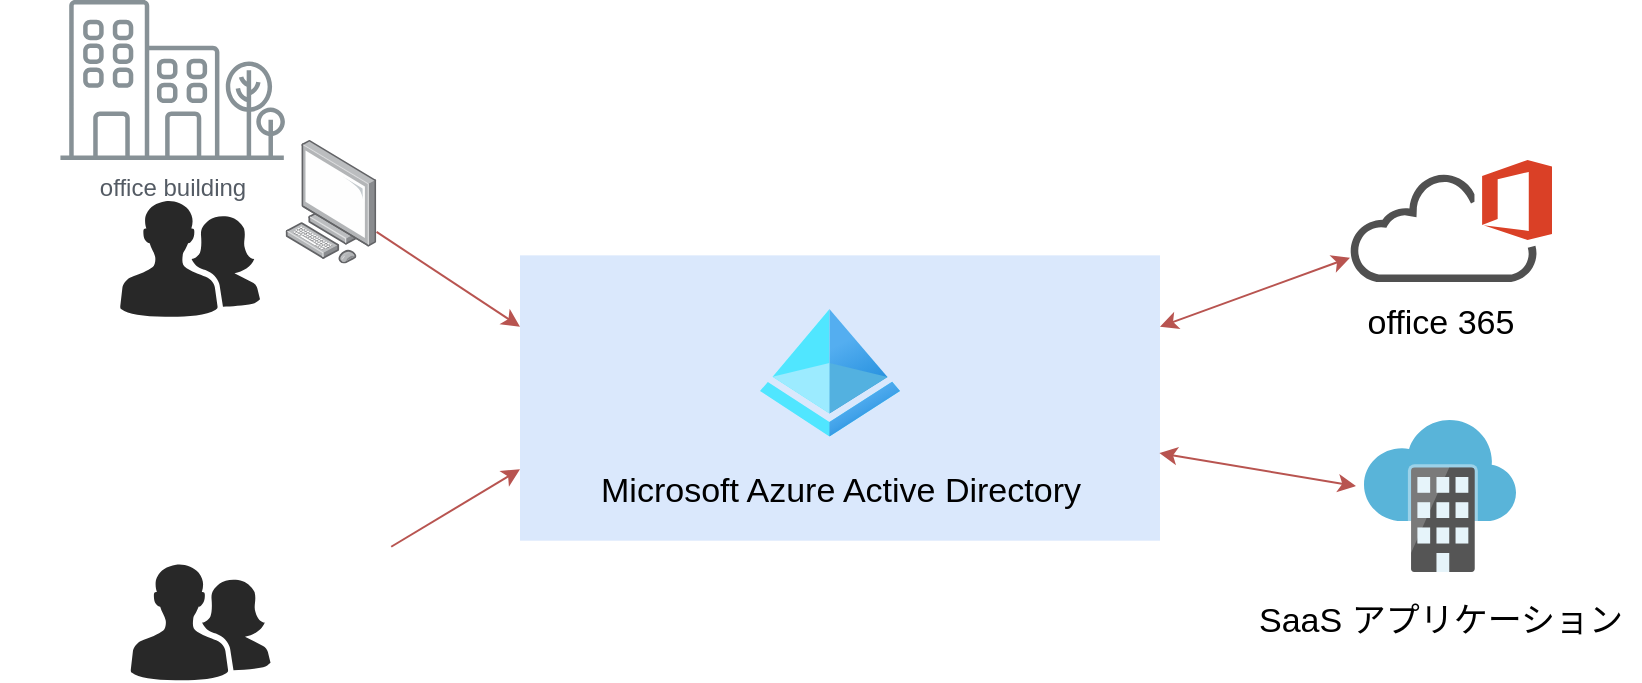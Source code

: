 <mxfile version="14.4.8" type="github">
  <diagram id="aR4Vq9STjDCLGSlXnX3B" name="ページ1">
    <mxGraphModel dx="1038" dy="548" grid="1" gridSize="10" guides="1" tooltips="1" connect="1" arrows="1" fold="1" page="1" pageScale="1" pageWidth="827" pageHeight="1169" math="0" shadow="0">
      <root>
        <mxCell id="0" />
        <mxCell id="1" parent="0" />
        <mxCell id="-ZbVZFy-etHo_OFU6xMi-13" value="" style="rounded=0;whiteSpace=wrap;html=1;fontSize=17;fillColor=#dae8fc;strokeColor=none;" vertex="1" parent="1">
          <mxGeometry x="260" y="237.68" width="320" height="142.66" as="geometry" />
        </mxCell>
        <mxCell id="-ZbVZFy-etHo_OFU6xMi-1" value="" style="aspect=fixed;html=1;points=[];align=center;image;fontSize=12;image=img/lib/azure2/identity/Azure_Active_Directory.svg;" vertex="1" parent="1">
          <mxGeometry x="380" y="264.34" width="70" height="64" as="geometry" />
        </mxCell>
        <mxCell id="-ZbVZFy-etHo_OFU6xMi-2" value="Microsoft Azure Active Directory" style="text;html=1;resizable=0;autosize=1;align=center;verticalAlign=middle;points=[];fillColor=none;strokeColor=none;rounded=0;fontSize=17;" vertex="1" parent="1">
          <mxGeometry x="290" y="341.34" width="260" height="30" as="geometry" />
        </mxCell>
        <mxCell id="-ZbVZFy-etHo_OFU6xMi-3" value="" style="pointerEvents=1;shadow=0;dashed=0;html=1;strokeColor=none;fillColor=#505050;labelPosition=center;verticalLabelPosition=bottom;outlineConnect=0;verticalAlign=top;align=center;shape=mxgraph.office.clouds.office_365;fontSize=17;" vertex="1" parent="1">
          <mxGeometry x="675" y="190" width="101" height="61" as="geometry" />
        </mxCell>
        <mxCell id="-ZbVZFy-etHo_OFU6xMi-4" value="office 365" style="text;html=1;resizable=0;autosize=1;align=center;verticalAlign=middle;points=[];fillColor=none;strokeColor=none;rounded=0;fontSize=17;" vertex="1" parent="1">
          <mxGeometry x="675" y="257" width="90" height="30" as="geometry" />
        </mxCell>
        <mxCell id="-ZbVZFy-etHo_OFU6xMi-5" value="" style="aspect=fixed;html=1;points=[];align=center;image;fontSize=12;image=img/lib/mscae/Software_as_a_Service.svg;" vertex="1" parent="1">
          <mxGeometry x="682" y="320" width="76" height="76" as="geometry" />
        </mxCell>
        <mxCell id="-ZbVZFy-etHo_OFU6xMi-6" value="SaaS アプリケーション" style="text;html=1;resizable=0;autosize=1;align=center;verticalAlign=middle;points=[];fillColor=none;strokeColor=none;rounded=0;fontSize=17;" vertex="1" parent="1">
          <mxGeometry x="620" y="406" width="200" height="30" as="geometry" />
        </mxCell>
        <mxCell id="-ZbVZFy-etHo_OFU6xMi-7" value="office building" style="outlineConnect=0;gradientColor=none;fontColor=#545B64;strokeColor=none;fillColor=#879196;dashed=0;verticalLabelPosition=bottom;verticalAlign=top;align=center;html=1;fontSize=12;fontStyle=0;aspect=fixed;shape=mxgraph.aws4.illustration_office_building;pointerEvents=1" vertex="1" parent="1">
          <mxGeometry x="30" y="110" width="112.68" height="80" as="geometry" />
        </mxCell>
        <mxCell id="-ZbVZFy-etHo_OFU6xMi-8" value="" style="shape=image;html=1;verticalAlign=top;verticalLabelPosition=bottom;labelBackgroundColor=#ffffff;imageAspect=0;aspect=fixed;image=https://cdn2.iconfinder.com/data/icons/it-technology/70/phoneidk-128.png;fontSize=17;" vertex="1" parent="1">
          <mxGeometry x="135.26" y="371.34" width="60.34" height="60.34" as="geometry" />
        </mxCell>
        <mxCell id="-ZbVZFy-etHo_OFU6xMi-14" value="" style="orthogonalLoop=1;jettySize=auto;html=1;fontSize=17;rounded=0;fillColor=#f8cecc;strokeColor=#b85450;entryX=0;entryY=0.25;entryDx=0;entryDy=0;" edge="1" parent="1" source="-ZbVZFy-etHo_OFU6xMi-9" target="-ZbVZFy-etHo_OFU6xMi-13">
          <mxGeometry relative="1" as="geometry">
            <mxPoint x="200" y="230" as="sourcePoint" />
          </mxGeometry>
        </mxCell>
        <mxCell id="-ZbVZFy-etHo_OFU6xMi-9" value="" style="points=[];aspect=fixed;html=1;align=center;shadow=0;dashed=0;image;image=img/lib/allied_telesis/computer_and_terminals/Personal_Computer.svg;fontSize=17;" vertex="1" parent="1">
          <mxGeometry x="142.68" y="180" width="45.6" height="61.8" as="geometry" />
        </mxCell>
        <mxCell id="-ZbVZFy-etHo_OFU6xMi-10" value="" style="verticalLabelPosition=bottom;html=1;fillColor=#282828;strokeColor=none;verticalAlign=top;pointerEvents=1;align=center;shape=mxgraph.cisco_safe.people_places_things_icons.icon2;fontSize=17;" vertex="1" parent="1">
          <mxGeometry x="60.0" y="210" width="70" height="58.5" as="geometry" />
        </mxCell>
        <mxCell id="-ZbVZFy-etHo_OFU6xMi-15" value="" style="orthogonalLoop=1;jettySize=auto;html=1;fontSize=17;rounded=0;fillColor=#f8cecc;strokeColor=#b85450;entryX=0;entryY=0.75;entryDx=0;entryDy=0;" edge="1" parent="1" source="-ZbVZFy-etHo_OFU6xMi-8" target="-ZbVZFy-etHo_OFU6xMi-13">
          <mxGeometry relative="1" as="geometry">
            <mxPoint x="188.23" y="266.119" as="sourcePoint" />
            <mxPoint x="260" y="279.401" as="targetPoint" />
            <Array as="points" />
          </mxGeometry>
        </mxCell>
        <mxCell id="-ZbVZFy-etHo_OFU6xMi-16" value="" style="orthogonalLoop=1;jettySize=auto;html=1;fontSize=17;rounded=0;fillColor=#f8cecc;strokeColor=#b85450;exitX=1;exitY=0.25;exitDx=0;exitDy=0;startArrow=classic;startFill=1;" edge="1" parent="1" source="-ZbVZFy-etHo_OFU6xMi-13" target="-ZbVZFy-etHo_OFU6xMi-3">
          <mxGeometry relative="1" as="geometry">
            <mxPoint x="190" y="260" as="sourcePoint" />
            <mxPoint x="260" y="274.916" as="targetPoint" />
            <Array as="points" />
          </mxGeometry>
        </mxCell>
        <mxCell id="-ZbVZFy-etHo_OFU6xMi-17" value="" style="orthogonalLoop=1;jettySize=auto;html=1;fontSize=17;rounded=0;fillColor=#f8cecc;strokeColor=#b85450;exitX=0.999;exitY=0.693;exitDx=0;exitDy=0;entryX=-0.053;entryY=0.435;entryDx=0;entryDy=0;entryPerimeter=0;startArrow=classic;startFill=1;exitPerimeter=0;" edge="1" parent="1" source="-ZbVZFy-etHo_OFU6xMi-13" target="-ZbVZFy-etHo_OFU6xMi-5">
          <mxGeometry relative="1" as="geometry">
            <mxPoint x="580" y="273.345" as="sourcePoint" />
            <mxPoint x="675" y="209.876" as="targetPoint" />
            <Array as="points" />
          </mxGeometry>
        </mxCell>
        <mxCell id="-ZbVZFy-etHo_OFU6xMi-18" value="" style="verticalLabelPosition=bottom;html=1;fillColor=#282828;strokeColor=none;verticalAlign=top;pointerEvents=1;align=center;shape=mxgraph.cisco_safe.people_places_things_icons.icon2;fontSize=17;" vertex="1" parent="1">
          <mxGeometry x="65.26" y="391.75" width="70" height="58.5" as="geometry" />
        </mxCell>
        <mxCell id="-ZbVZFy-etHo_OFU6xMi-20" value="" style="shape=image;html=1;verticalAlign=top;verticalLabelPosition=bottom;labelBackgroundColor=#ffffff;imageAspect=0;aspect=fixed;image=https://cdn2.iconfinder.com/data/icons/icon-set-32-px/32/Coffee_Shop.png;fontSize=17;" vertex="1" parent="1">
          <mxGeometry x="65.26" y="310.34" width="70" height="70" as="geometry" />
        </mxCell>
        <mxCell id="-ZbVZFy-etHo_OFU6xMi-19" value="" style="shape=image;html=1;verticalAlign=top;verticalLabelPosition=bottom;labelBackgroundColor=#ffffff;imageAspect=0;aspect=fixed;image=https://cdn1.iconfinder.com/data/icons/barista/256/barista-icons_coffee-shop-sign-128.png;fontSize=17;" vertex="1" parent="1">
          <mxGeometry y="293.34" width="78" height="78" as="geometry" />
        </mxCell>
      </root>
    </mxGraphModel>
  </diagram>
</mxfile>
